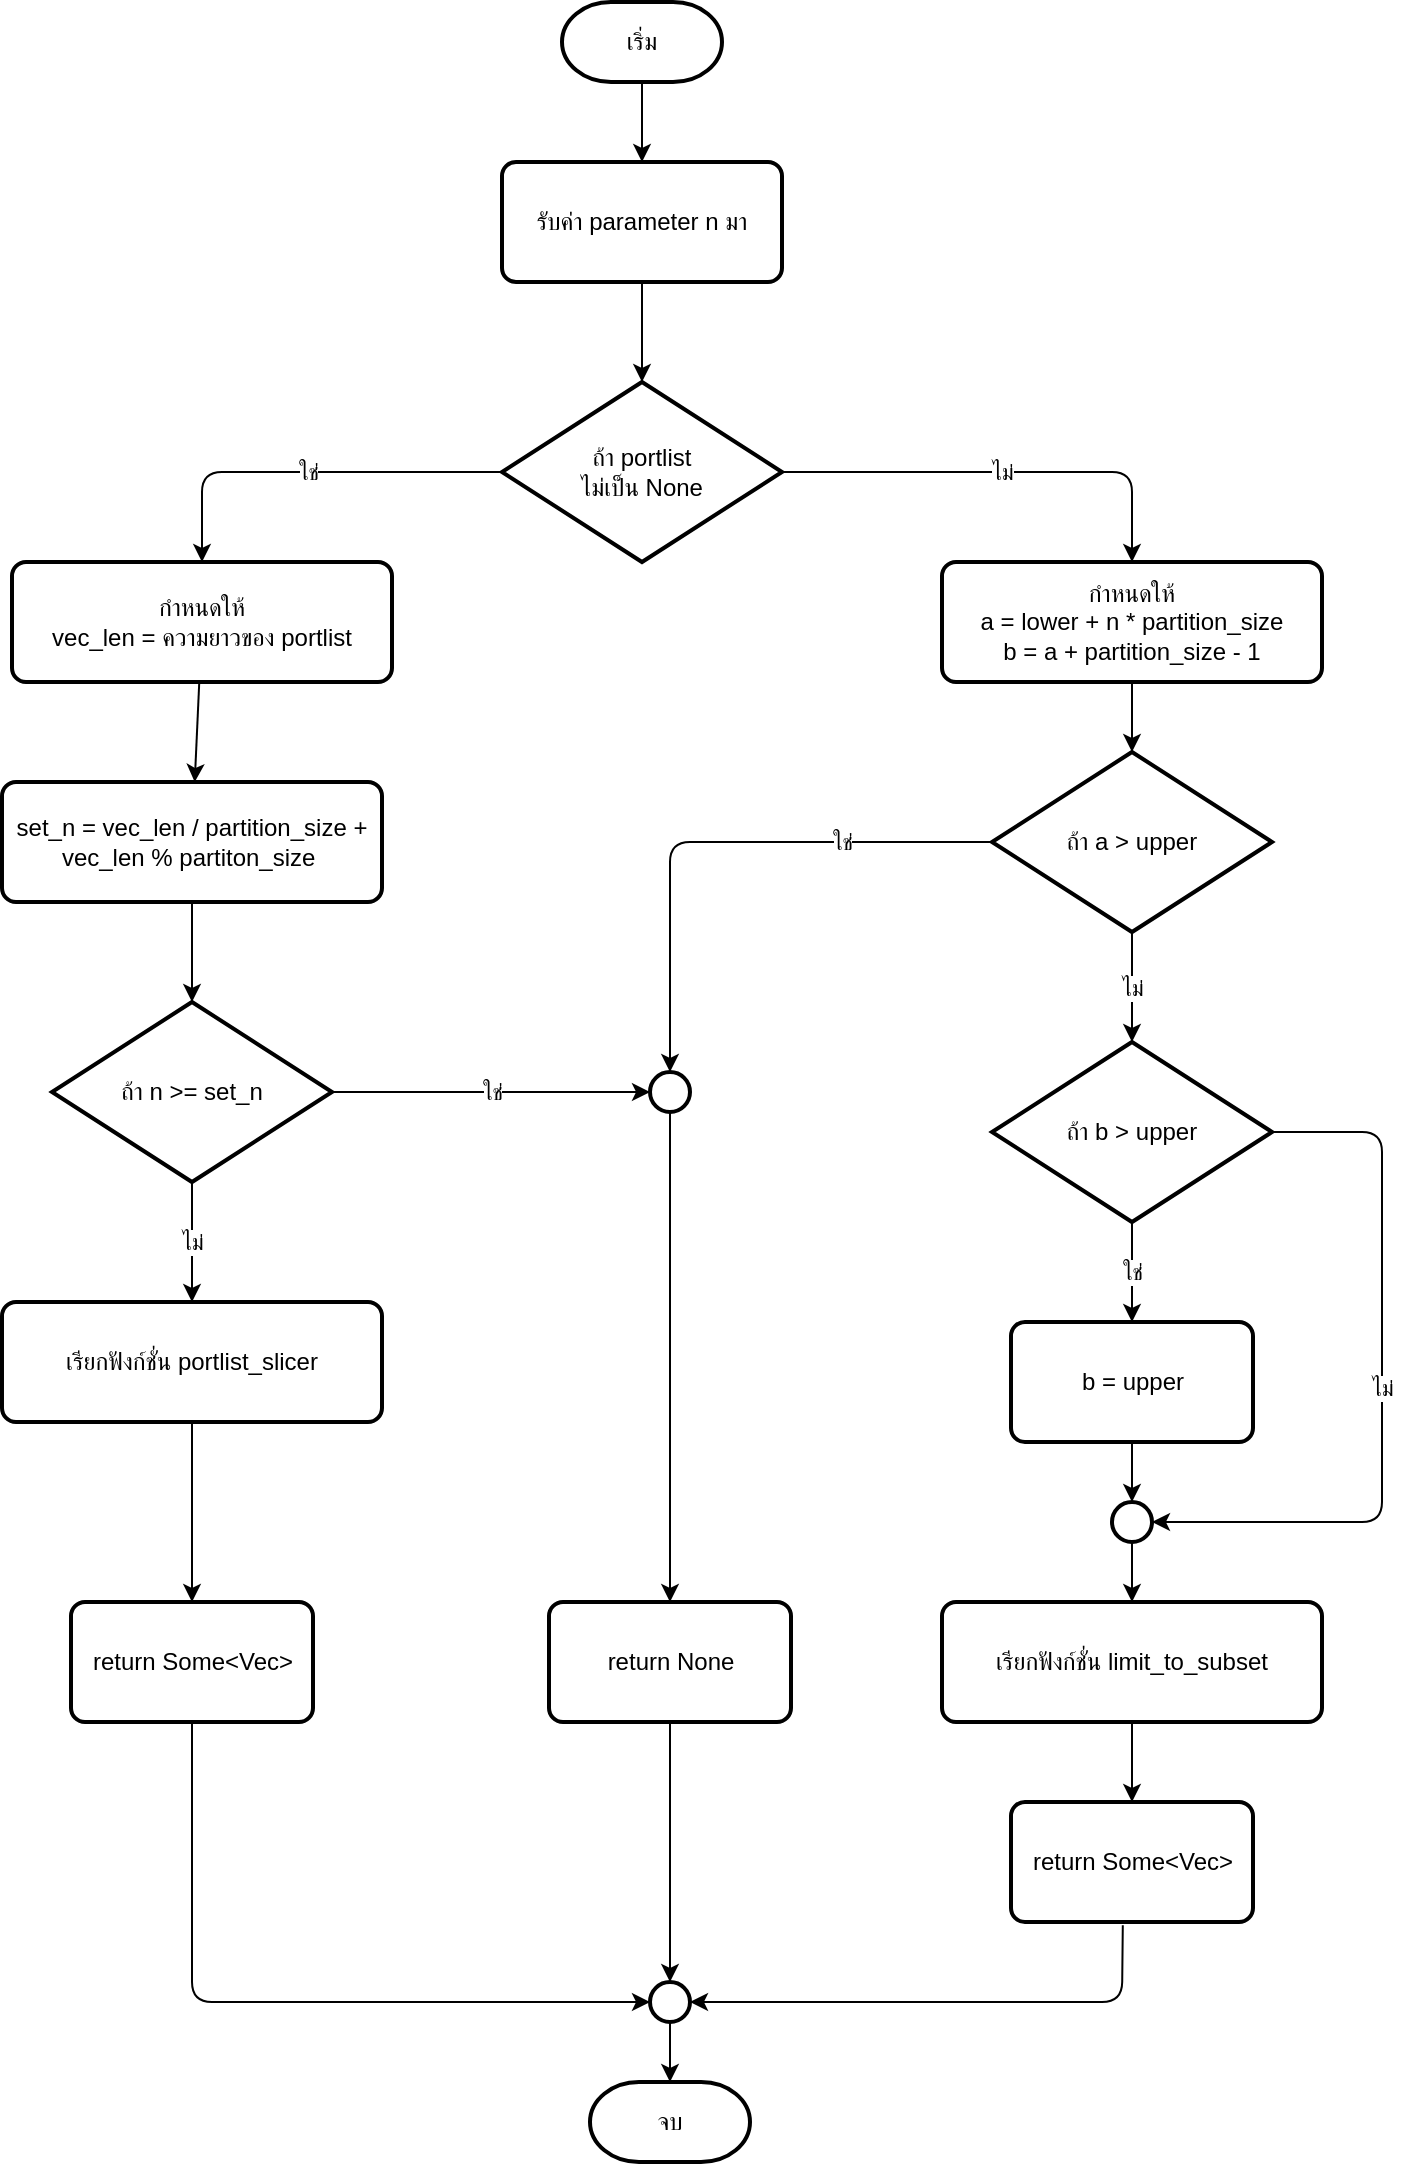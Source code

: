 <mxfile>
    <diagram id="DiSe-k8wQdx6sGzQFOvU" name="subset">
        <mxGraphModel dx="1331" dy="671" grid="1" gridSize="10" guides="1" tooltips="1" connect="1" arrows="1" fold="1" page="1" pageScale="1" pageWidth="827" pageHeight="1169" math="0" shadow="0">
            <root>
                <mxCell id="0"/>
                <mxCell id="1" parent="0"/>
                <mxCell id="7" value="" style="edgeStyle=none;html=1;" edge="1" parent="1" source="2" target="6">
                    <mxGeometry relative="1" as="geometry"/>
                </mxCell>
                <mxCell id="2" value="เริ่ม" style="strokeWidth=2;html=1;shape=mxgraph.flowchart.terminator;whiteSpace=wrap;" vertex="1" parent="1">
                    <mxGeometry x="360" y="40" width="80" height="40" as="geometry"/>
                </mxCell>
                <mxCell id="9" value="ใช่" style="edgeStyle=none;html=1;entryX=0.5;entryY=0;entryDx=0;entryDy=0;" edge="1" parent="1" source="3" target="5">
                    <mxGeometry relative="1" as="geometry">
                        <Array as="points">
                            <mxPoint x="180" y="275"/>
                        </Array>
                    </mxGeometry>
                </mxCell>
                <mxCell id="21" value="ไม่" style="edgeStyle=none;html=1;entryX=0.5;entryY=0;entryDx=0;entryDy=0;exitX=1;exitY=0.5;exitDx=0;exitDy=0;exitPerimeter=0;" edge="1" parent="1" source="3" target="13">
                    <mxGeometry relative="1" as="geometry">
                        <Array as="points">
                            <mxPoint x="645" y="275"/>
                        </Array>
                    </mxGeometry>
                </mxCell>
                <mxCell id="3" value="ถ้า portlist &lt;br&gt;ไม่เป็น None" style="strokeWidth=2;html=1;shape=mxgraph.flowchart.decision;whiteSpace=wrap;" vertex="1" parent="1">
                    <mxGeometry x="330" y="230" width="140" height="90" as="geometry"/>
                </mxCell>
                <mxCell id="11" value="" style="edgeStyle=none;html=1;" edge="1" parent="1" source="5" target="10">
                    <mxGeometry relative="1" as="geometry"/>
                </mxCell>
                <mxCell id="5" value="กำหนดให้&lt;br&gt;vec_len = ความยาวของ portlist" style="rounded=1;whiteSpace=wrap;html=1;absoluteArcSize=1;arcSize=14;strokeWidth=2;" vertex="1" parent="1">
                    <mxGeometry x="85" y="320" width="190" height="60" as="geometry"/>
                </mxCell>
                <mxCell id="8" value="" style="edgeStyle=none;html=1;" edge="1" parent="1" source="6" target="3">
                    <mxGeometry relative="1" as="geometry"/>
                </mxCell>
                <mxCell id="6" value="รับค่า parameter n มา" style="rounded=1;whiteSpace=wrap;html=1;absoluteArcSize=1;arcSize=14;strokeWidth=2;" vertex="1" parent="1">
                    <mxGeometry x="330" y="120" width="140" height="60" as="geometry"/>
                </mxCell>
                <mxCell id="18" value="" style="edgeStyle=none;html=1;" edge="1" parent="1" source="10" target="17">
                    <mxGeometry relative="1" as="geometry"/>
                </mxCell>
                <mxCell id="10" value="set_n = vec_len / partition_size + vec_len % partiton_size&amp;nbsp;" style="rounded=1;whiteSpace=wrap;html=1;absoluteArcSize=1;arcSize=14;strokeWidth=2;" vertex="1" parent="1">
                    <mxGeometry x="80" y="430" width="190" height="60" as="geometry"/>
                </mxCell>
                <mxCell id="48" style="edgeStyle=none;html=1;entryX=0.5;entryY=0;entryDx=0;entryDy=0;entryPerimeter=0;" edge="1" parent="1" source="12" target="44">
                    <mxGeometry relative="1" as="geometry"/>
                </mxCell>
                <mxCell id="12" value="return None" style="rounded=1;whiteSpace=wrap;html=1;absoluteArcSize=1;arcSize=14;strokeWidth=2;" vertex="1" parent="1">
                    <mxGeometry x="353.5" y="840" width="121" height="60" as="geometry"/>
                </mxCell>
                <mxCell id="16" value="" style="edgeStyle=none;html=1;" edge="1" parent="1" source="13" target="15">
                    <mxGeometry relative="1" as="geometry"/>
                </mxCell>
                <mxCell id="13" value="กำหนดให้&lt;br&gt;a = lower + n * partition_size&lt;br&gt;b = a + partition_size - 1" style="rounded=1;whiteSpace=wrap;html=1;absoluteArcSize=1;arcSize=14;strokeWidth=2;" vertex="1" parent="1">
                    <mxGeometry x="550" y="320" width="190" height="60" as="geometry"/>
                </mxCell>
                <mxCell id="26" value="ใช่" style="edgeStyle=none;html=1;entryX=0.5;entryY=0;entryDx=0;entryDy=0;entryPerimeter=0;exitX=0;exitY=0.5;exitDx=0;exitDy=0;exitPerimeter=0;" edge="1" parent="1" source="15" target="23">
                    <mxGeometry x="-0.457" relative="1" as="geometry">
                        <Array as="points">
                            <mxPoint x="414" y="460"/>
                        </Array>
                        <mxPoint as="offset"/>
                    </mxGeometry>
                </mxCell>
                <mxCell id="29" value="ไม่" style="edgeStyle=none;html=1;" edge="1" parent="1" source="15" target="28">
                    <mxGeometry relative="1" as="geometry"/>
                </mxCell>
                <mxCell id="15" value="ถ้า a &amp;gt; upper" style="strokeWidth=2;html=1;shape=mxgraph.flowchart.decision;whiteSpace=wrap;" vertex="1" parent="1">
                    <mxGeometry x="575" y="415" width="140" height="90" as="geometry"/>
                </mxCell>
                <mxCell id="25" value="ใช่" style="edgeStyle=none;html=1;entryX=0;entryY=0.5;entryDx=0;entryDy=0;entryPerimeter=0;" edge="1" parent="1" source="17" target="23">
                    <mxGeometry relative="1" as="geometry"/>
                </mxCell>
                <mxCell id="38" value="ไม่" style="edgeStyle=none;html=1;" edge="1" parent="1" source="17" target="36">
                    <mxGeometry relative="1" as="geometry"/>
                </mxCell>
                <mxCell id="17" value="ถ้า n &amp;gt;= set_n" style="strokeWidth=2;html=1;shape=mxgraph.flowchart.decision;whiteSpace=wrap;" vertex="1" parent="1">
                    <mxGeometry x="105" y="540" width="140" height="90" as="geometry"/>
                </mxCell>
                <mxCell id="27" value="" style="edgeStyle=none;html=1;" edge="1" parent="1" source="23" target="12">
                    <mxGeometry relative="1" as="geometry"/>
                </mxCell>
                <mxCell id="23" value="" style="strokeWidth=2;html=1;shape=mxgraph.flowchart.start_2;whiteSpace=wrap;" vertex="1" parent="1">
                    <mxGeometry x="404" y="575" width="20" height="20" as="geometry"/>
                </mxCell>
                <mxCell id="31" value="ใช่" style="edgeStyle=none;html=1;" edge="1" parent="1" source="28" target="30">
                    <mxGeometry relative="1" as="geometry"/>
                </mxCell>
                <mxCell id="34" value="ไม่" style="edgeStyle=none;html=1;entryX=1;entryY=0.5;entryDx=0;entryDy=0;entryPerimeter=0;exitX=1;exitY=0.5;exitDx=0;exitDy=0;exitPerimeter=0;" edge="1" parent="1" source="28" target="32">
                    <mxGeometry relative="1" as="geometry">
                        <Array as="points">
                            <mxPoint x="770" y="605"/>
                            <mxPoint x="770" y="800"/>
                        </Array>
                    </mxGeometry>
                </mxCell>
                <mxCell id="28" value="ถ้า b &amp;gt; upper" style="strokeWidth=2;html=1;shape=mxgraph.flowchart.decision;whiteSpace=wrap;" vertex="1" parent="1">
                    <mxGeometry x="575" y="560" width="140" height="90" as="geometry"/>
                </mxCell>
                <mxCell id="33" value="" style="edgeStyle=none;html=1;" edge="1" parent="1" source="30" target="32">
                    <mxGeometry relative="1" as="geometry"/>
                </mxCell>
                <mxCell id="30" value="b = upper" style="rounded=1;whiteSpace=wrap;html=1;absoluteArcSize=1;arcSize=14;strokeWidth=2;" vertex="1" parent="1">
                    <mxGeometry x="584.5" y="700" width="121" height="60" as="geometry"/>
                </mxCell>
                <mxCell id="39" value="" style="edgeStyle=none;html=1;" edge="1" parent="1" source="32" target="37">
                    <mxGeometry relative="1" as="geometry"/>
                </mxCell>
                <mxCell id="32" value="" style="strokeWidth=2;html=1;shape=mxgraph.flowchart.start_2;whiteSpace=wrap;" vertex="1" parent="1">
                    <mxGeometry x="635" y="790" width="20" height="20" as="geometry"/>
                </mxCell>
                <mxCell id="42" value="" style="edgeStyle=none;html=1;" edge="1" parent="1" source="36" target="41">
                    <mxGeometry relative="1" as="geometry"/>
                </mxCell>
                <mxCell id="36" value="เรียกฟังก์ชั่น portlist_slicer" style="rounded=1;whiteSpace=wrap;html=1;absoluteArcSize=1;arcSize=14;strokeWidth=2;" vertex="1" parent="1">
                    <mxGeometry x="80" y="690" width="190" height="60" as="geometry"/>
                </mxCell>
                <mxCell id="46" value="" style="edgeStyle=none;html=1;" edge="1" parent="1" source="37" target="40">
                    <mxGeometry relative="1" as="geometry"/>
                </mxCell>
                <mxCell id="37" value="เรียกฟังก์ชั่น limit_to_subset" style="rounded=1;whiteSpace=wrap;html=1;absoluteArcSize=1;arcSize=14;strokeWidth=2;" vertex="1" parent="1">
                    <mxGeometry x="550" y="840" width="190" height="60" as="geometry"/>
                </mxCell>
                <mxCell id="45" style="edgeStyle=none;html=1;entryX=1;entryY=0.5;entryDx=0;entryDy=0;entryPerimeter=0;exitX=0.462;exitY=1.028;exitDx=0;exitDy=0;exitPerimeter=0;" edge="1" parent="1" source="40" target="44">
                    <mxGeometry relative="1" as="geometry">
                        <Array as="points">
                            <mxPoint x="640" y="1040"/>
                        </Array>
                    </mxGeometry>
                </mxCell>
                <mxCell id="40" value="return Some&amp;lt;Vec&amp;gt;" style="rounded=1;whiteSpace=wrap;html=1;absoluteArcSize=1;arcSize=14;strokeWidth=2;" vertex="1" parent="1">
                    <mxGeometry x="584.5" y="940" width="121" height="60" as="geometry"/>
                </mxCell>
                <mxCell id="49" style="edgeStyle=none;html=1;entryX=0;entryY=0.5;entryDx=0;entryDy=0;entryPerimeter=0;exitX=0.5;exitY=1;exitDx=0;exitDy=0;" edge="1" parent="1" source="41" target="44">
                    <mxGeometry relative="1" as="geometry">
                        <Array as="points">
                            <mxPoint x="175" y="1040"/>
                        </Array>
                    </mxGeometry>
                </mxCell>
                <mxCell id="41" value="return Some&amp;lt;Vec&amp;gt;" style="rounded=1;whiteSpace=wrap;html=1;absoluteArcSize=1;arcSize=14;strokeWidth=2;" vertex="1" parent="1">
                    <mxGeometry x="114.5" y="840" width="121" height="60" as="geometry"/>
                </mxCell>
                <mxCell id="43" value="จบ" style="strokeWidth=2;html=1;shape=mxgraph.flowchart.terminator;whiteSpace=wrap;" vertex="1" parent="1">
                    <mxGeometry x="374" y="1080" width="80" height="40" as="geometry"/>
                </mxCell>
                <mxCell id="50" value="" style="edgeStyle=none;html=1;" edge="1" parent="1" source="44" target="43">
                    <mxGeometry relative="1" as="geometry"/>
                </mxCell>
                <mxCell id="44" value="" style="strokeWidth=2;html=1;shape=mxgraph.flowchart.start_2;whiteSpace=wrap;" vertex="1" parent="1">
                    <mxGeometry x="404" y="1030" width="20" height="20" as="geometry"/>
                </mxCell>
            </root>
        </mxGraphModel>
    </diagram>
    <diagram id="uCWOdmhxTXMS0tlsb5gG" name="slicer">
        <mxGraphModel dx="1103" dy="556" grid="1" gridSize="10" guides="1" tooltips="1" connect="1" arrows="1" fold="1" page="1" pageScale="1" pageWidth="827" pageHeight="1169" math="0" shadow="0">
            <root>
                <mxCell id="0"/>
                <mxCell id="1" parent="0"/>
                <mxCell id="iHrvxj_ZqYaf-8zcq3qd-2" value="" style="edgeStyle=none;html=1;" edge="1" parent="1" source="fNCUJrhU8msWZnNis-e0-1" target="iHrvxj_ZqYaf-8zcq3qd-1">
                    <mxGeometry relative="1" as="geometry"/>
                </mxCell>
                <mxCell id="fNCUJrhU8msWZnNis-e0-1" value="เริ่ม" style="strokeWidth=2;html=1;shape=mxgraph.flowchart.terminator;whiteSpace=wrap;" vertex="1" parent="1">
                    <mxGeometry x="360" y="40" width="80" height="40" as="geometry"/>
                </mxCell>
                <mxCell id="eh3YtlIFQ4Jn5ruDiJgb-3" value="" style="edgeStyle=none;html=1;" edge="1" parent="1" source="iHrvxj_ZqYaf-8zcq3qd-1" target="eh3YtlIFQ4Jn5ruDiJgb-1">
                    <mxGeometry relative="1" as="geometry"/>
                </mxCell>
                <mxCell id="iHrvxj_ZqYaf-8zcq3qd-1" value="รับ parameter &lt;br&gt;&amp;amp;portlist[n * partition_size]" style="rounded=1;whiteSpace=wrap;html=1;absoluteArcSize=1;arcSize=14;strokeWidth=2;" vertex="1" parent="1">
                    <mxGeometry x="305" y="130" width="190" height="60" as="geometry"/>
                </mxCell>
                <mxCell id="eh3YtlIFQ4Jn5ruDiJgb-6" value="ไม่" style="edgeStyle=none;html=1;" edge="1" parent="1" source="1YT1_MNxcDksPgZ6mbIj-1" target="eh3YtlIFQ4Jn5ruDiJgb-5">
                    <mxGeometry relative="1" as="geometry"/>
                </mxCell>
                <mxCell id="eh3YtlIFQ4Jn5ruDiJgb-14" style="edgeStyle=none;html=1;entryX=1;entryY=0.5;entryDx=0;entryDy=0;entryPerimeter=0;exitX=1;exitY=0.5;exitDx=0;exitDy=0;exitPerimeter=0;" edge="1" parent="1" source="1YT1_MNxcDksPgZ6mbIj-1" target="eh3YtlIFQ4Jn5ruDiJgb-11">
                    <mxGeometry relative="1" as="geometry">
                        <Array as="points">
                            <mxPoint x="570" y="360"/>
                            <mxPoint x="570" y="780"/>
                        </Array>
                    </mxGeometry>
                </mxCell>
                <mxCell id="eh3YtlIFQ4Jn5ruDiJgb-17" value="ใช่" style="edgeLabel;html=1;align=center;verticalAlign=middle;resizable=0;points=[];" vertex="1" connectable="0" parent="eh3YtlIFQ4Jn5ruDiJgb-14">
                    <mxGeometry x="-0.177" y="-1" relative="1" as="geometry">
                        <mxPoint as="offset"/>
                    </mxGeometry>
                </mxCell>
                <mxCell id="1YT1_MNxcDksPgZ6mbIj-1" value="push port ไปหมดทั้ง&lt;br&gt;Vector หรือยัง" style="strokeWidth=2;html=1;shape=mxgraph.flowchart.decision;whiteSpace=wrap;" vertex="1" parent="1">
                    <mxGeometry x="320" y="310" width="160" height="100" as="geometry"/>
                </mxCell>
                <mxCell id="eh3YtlIFQ4Jn5ruDiJgb-4" value="" style="edgeStyle=none;html=1;" edge="1" parent="1" source="eh3YtlIFQ4Jn5ruDiJgb-1" target="1YT1_MNxcDksPgZ6mbIj-1">
                    <mxGeometry relative="1" as="geometry"/>
                </mxCell>
                <mxCell id="eh3YtlIFQ4Jn5ruDiJgb-1" value="" style="strokeWidth=2;html=1;shape=mxgraph.flowchart.start_2;whiteSpace=wrap;" vertex="1" parent="1">
                    <mxGeometry x="390" y="240" width="20" height="20" as="geometry"/>
                </mxCell>
                <mxCell id="eh3YtlIFQ4Jn5ruDiJgb-8" value="" style="edgeStyle=none;html=1;" edge="1" parent="1" source="eh3YtlIFQ4Jn5ruDiJgb-5" target="eh3YtlIFQ4Jn5ruDiJgb-7">
                    <mxGeometry relative="1" as="geometry"/>
                </mxCell>
                <mxCell id="eh3YtlIFQ4Jn5ruDiJgb-5" value="push port ที่รับมา&lt;br&gt;เข้าไปยัง subset" style="rounded=1;whiteSpace=wrap;html=1;absoluteArcSize=1;arcSize=14;strokeWidth=2;" vertex="1" parent="1">
                    <mxGeometry x="320" y="470" width="155" height="60" as="geometry"/>
                </mxCell>
                <mxCell id="eh3YtlIFQ4Jn5ruDiJgb-9" value="&lt;span style=&quot;color: rgb(240, 240, 240); font-family: Helvetica; font-size: 11px; font-style: normal; font-variant-ligatures: normal; font-variant-caps: normal; font-weight: 400; letter-spacing: normal; orphans: 2; text-align: center; text-indent: 0px; text-transform: none; widows: 2; word-spacing: 0px; -webkit-text-stroke-width: 0px; background-color: rgb(24, 20, 29); text-decoration-thickness: initial; text-decoration-style: initial; text-decoration-color: initial; float: none; display: inline !important;&quot;&gt;ไม่&lt;/span&gt;" style="edgeStyle=none;html=1;entryX=0;entryY=0.5;entryDx=0;entryDy=0;entryPerimeter=0;exitX=0;exitY=0.5;exitDx=0;exitDy=0;exitPerimeter=0;" edge="1" parent="1" source="eh3YtlIFQ4Jn5ruDiJgb-7" target="eh3YtlIFQ4Jn5ruDiJgb-1">
                    <mxGeometry relative="1" as="geometry">
                        <Array as="points">
                            <mxPoint x="210" y="640"/>
                            <mxPoint x="210" y="250"/>
                        </Array>
                    </mxGeometry>
                </mxCell>
                <mxCell id="eh3YtlIFQ4Jn5ruDiJgb-12" value="&lt;span style=&quot;color: rgb(240, 240, 240); font-family: Helvetica; font-size: 11px; font-style: normal; font-variant-ligatures: normal; font-variant-caps: normal; font-weight: 400; letter-spacing: normal; orphans: 2; text-align: center; text-indent: 0px; text-transform: none; widows: 2; word-spacing: 0px; -webkit-text-stroke-width: 0px; background-color: rgb(24, 20, 29); text-decoration-thickness: initial; text-decoration-style: initial; text-decoration-color: initial; float: none; display: inline !important;&quot;&gt;ใช่&lt;/span&gt;" style="edgeStyle=none;html=1;" edge="1" parent="1" source="eh3YtlIFQ4Jn5ruDiJgb-7" target="eh3YtlIFQ4Jn5ruDiJgb-11">
                    <mxGeometry relative="1" as="geometry"/>
                </mxCell>
                <mxCell id="eh3YtlIFQ4Jn5ruDiJgb-7" value="subset มีสมาชิก partition_size ตัว&lt;br&gt;แล้วหรือยัง" style="strokeWidth=2;html=1;shape=mxgraph.flowchart.decision;whiteSpace=wrap;" vertex="1" parent="1">
                    <mxGeometry x="317.5" y="590" width="160" height="100" as="geometry"/>
                </mxCell>
                <mxCell id="eh3YtlIFQ4Jn5ruDiJgb-16" value="" style="edgeStyle=none;html=1;" edge="1" parent="1" source="eh3YtlIFQ4Jn5ruDiJgb-10" target="eh3YtlIFQ4Jn5ruDiJgb-15">
                    <mxGeometry relative="1" as="geometry"/>
                </mxCell>
                <mxCell id="eh3YtlIFQ4Jn5ruDiJgb-10" value="return subset" style="rounded=1;whiteSpace=wrap;html=1;absoluteArcSize=1;arcSize=14;strokeWidth=2;" vertex="1" parent="1">
                    <mxGeometry x="320" y="840" width="155" height="60" as="geometry"/>
                </mxCell>
                <mxCell id="eh3YtlIFQ4Jn5ruDiJgb-13" value="" style="edgeStyle=none;html=1;" edge="1" parent="1" source="eh3YtlIFQ4Jn5ruDiJgb-11" target="eh3YtlIFQ4Jn5ruDiJgb-10">
                    <mxGeometry relative="1" as="geometry"/>
                </mxCell>
                <mxCell id="eh3YtlIFQ4Jn5ruDiJgb-11" value="" style="strokeWidth=2;html=1;shape=mxgraph.flowchart.start_2;whiteSpace=wrap;" vertex="1" parent="1">
                    <mxGeometry x="387.5" y="770" width="20" height="20" as="geometry"/>
                </mxCell>
                <mxCell id="eh3YtlIFQ4Jn5ruDiJgb-15" value="จบ" style="strokeWidth=2;html=1;shape=mxgraph.flowchart.terminator;whiteSpace=wrap;" vertex="1" parent="1">
                    <mxGeometry x="357.5" y="960" width="80" height="40" as="geometry"/>
                </mxCell>
            </root>
        </mxGraphModel>
    </diagram>
    <diagram id="toc4QvbkEHNZabYSC3tv" name="limit">
        <mxGraphModel dx="1103" dy="556" grid="1" gridSize="10" guides="1" tooltips="1" connect="1" arrows="1" fold="1" page="1" pageScale="1" pageWidth="827" pageHeight="1169" math="0" shadow="0">
            <root>
                <mxCell id="0"/>
                <mxCell id="1" parent="0"/>
                <mxCell id="pNZD7MXFPhOf5cDS3VdR-2" value="" style="edgeStyle=none;html=1;" edge="1" parent="1" source="e-YhJapUFM-yO3Jh8Rg2-1" target="pNZD7MXFPhOf5cDS3VdR-1">
                    <mxGeometry relative="1" as="geometry"/>
                </mxCell>
                <mxCell id="e-YhJapUFM-yO3Jh8Rg2-1" value="เริ่ม" style="strokeWidth=2;html=1;shape=mxgraph.flowchart.terminator;whiteSpace=wrap;" vertex="1" parent="1">
                    <mxGeometry x="360" y="40" width="80" height="40" as="geometry"/>
                </mxCell>
                <mxCell id="CYZArBK2gagDoN7LlQoM-7" value="" style="edgeStyle=none;html=1;" edge="1" parent="1" source="pNZD7MXFPhOf5cDS3VdR-1" target="CYZArBK2gagDoN7LlQoM-6">
                    <mxGeometry relative="1" as="geometry"/>
                </mxCell>
                <mxCell id="pNZD7MXFPhOf5cDS3VdR-1" value="รับ parameter a, b" style="rounded=1;whiteSpace=wrap;html=1;absoluteArcSize=1;arcSize=14;strokeWidth=2;" vertex="1" parent="1">
                    <mxGeometry x="332.5" y="120" width="135" height="50" as="geometry"/>
                </mxCell>
                <mxCell id="CYZArBK2gagDoN7LlQoM-11" value="ไม่" style="edgeStyle=none;html=1;" edge="1" parent="1" source="i1oWVHDKhv1riw4TdAAr-1" target="CYZArBK2gagDoN7LlQoM-10">
                    <mxGeometry relative="1" as="geometry"/>
                </mxCell>
                <mxCell id="5cDGAX3QQgCC18iNDrHC-3" style="edgeStyle=none;html=1;entryX=0.5;entryY=0;entryDx=0;entryDy=0;exitX=1;exitY=0.5;exitDx=0;exitDy=0;exitPerimeter=0;" edge="1" parent="1" source="i1oWVHDKhv1riw4TdAAr-1" target="5cDGAX3QQgCC18iNDrHC-1">
                    <mxGeometry relative="1" as="geometry">
                        <Array as="points">
                            <mxPoint x="560" y="420"/>
                            <mxPoint x="560" y="780"/>
                            <mxPoint x="400" y="780"/>
                        </Array>
                    </mxGeometry>
                </mxCell>
                <mxCell id="5cDGAX3QQgCC18iNDrHC-5" value="ใช่" style="edgeLabel;html=1;align=center;verticalAlign=middle;resizable=0;points=[];" vertex="1" connectable="0" parent="5cDGAX3QQgCC18iNDrHC-3">
                    <mxGeometry x="-0.26" y="2" relative="1" as="geometry">
                        <mxPoint as="offset"/>
                    </mxGeometry>
                </mxCell>
                <mxCell id="i1oWVHDKhv1riw4TdAAr-1" value="i &amp;lt;= b หรือไม่" style="strokeWidth=2;html=1;shape=mxgraph.flowchart.decision;whiteSpace=wrap;" vertex="1" parent="1">
                    <mxGeometry x="325" y="380" width="150" height="80" as="geometry"/>
                </mxCell>
                <mxCell id="CYZArBK2gagDoN7LlQoM-9" value="" style="edgeStyle=none;html=1;" edge="1" parent="1" source="CYZArBK2gagDoN7LlQoM-1" target="i1oWVHDKhv1riw4TdAAr-1">
                    <mxGeometry relative="1" as="geometry"/>
                </mxCell>
                <mxCell id="CYZArBK2gagDoN7LlQoM-1" value="" style="strokeWidth=2;html=1;shape=mxgraph.flowchart.start_2;whiteSpace=wrap;" vertex="1" parent="1">
                    <mxGeometry x="390" y="320" width="20" height="20" as="geometry"/>
                </mxCell>
                <mxCell id="CYZArBK2gagDoN7LlQoM-8" value="" style="edgeStyle=none;html=1;" edge="1" parent="1" source="CYZArBK2gagDoN7LlQoM-6" target="CYZArBK2gagDoN7LlQoM-1">
                    <mxGeometry relative="1" as="geometry"/>
                </mxCell>
                <mxCell id="CYZArBK2gagDoN7LlQoM-6" value="ให้ i = a" style="rounded=1;whiteSpace=wrap;html=1;absoluteArcSize=1;arcSize=14;strokeWidth=2;" vertex="1" parent="1">
                    <mxGeometry x="332.5" y="220" width="135" height="50" as="geometry"/>
                </mxCell>
                <mxCell id="CYZArBK2gagDoN7LlQoM-13" value="" style="edgeStyle=none;html=1;" edge="1" parent="1" source="CYZArBK2gagDoN7LlQoM-10" target="CYZArBK2gagDoN7LlQoM-12">
                    <mxGeometry relative="1" as="geometry"/>
                </mxCell>
                <mxCell id="CYZArBK2gagDoN7LlQoM-10" value="push ค่า i เข้า subset" style="rounded=1;whiteSpace=wrap;html=1;absoluteArcSize=1;arcSize=14;strokeWidth=2;" vertex="1" parent="1">
                    <mxGeometry x="332.5" y="530" width="135" height="50" as="geometry"/>
                </mxCell>
                <mxCell id="CYZArBK2gagDoN7LlQoM-14" style="edgeStyle=none;html=1;entryX=0;entryY=0.5;entryDx=0;entryDy=0;entryPerimeter=0;exitX=0.5;exitY=1;exitDx=0;exitDy=0;" edge="1" parent="1" source="CYZArBK2gagDoN7LlQoM-12" target="CYZArBK2gagDoN7LlQoM-1">
                    <mxGeometry relative="1" as="geometry">
                        <Array as="points">
                            <mxPoint x="400" y="740"/>
                            <mxPoint x="250" y="740"/>
                            <mxPoint x="250" y="330"/>
                        </Array>
                    </mxGeometry>
                </mxCell>
                <mxCell id="CYZArBK2gagDoN7LlQoM-12" value="i++" style="rounded=1;whiteSpace=wrap;html=1;absoluteArcSize=1;arcSize=14;strokeWidth=2;" vertex="1" parent="1">
                    <mxGeometry x="336.25" y="640" width="127.5" height="40" as="geometry"/>
                </mxCell>
                <mxCell id="CYZArBK2gagDoN7LlQoM-15" value="จบ" style="strokeWidth=2;html=1;shape=mxgraph.flowchart.terminator;whiteSpace=wrap;" vertex="1" parent="1">
                    <mxGeometry x="362.5" y="920" width="80" height="40" as="geometry"/>
                </mxCell>
                <mxCell id="5cDGAX3QQgCC18iNDrHC-2" value="" style="edgeStyle=none;html=1;" edge="1" parent="1" source="5cDGAX3QQgCC18iNDrHC-1" target="CYZArBK2gagDoN7LlQoM-15">
                    <mxGeometry relative="1" as="geometry"/>
                </mxCell>
                <mxCell id="5cDGAX3QQgCC18iNDrHC-1" value="return subset" style="rounded=1;whiteSpace=wrap;html=1;absoluteArcSize=1;arcSize=14;strokeWidth=2;" vertex="1" parent="1">
                    <mxGeometry x="322.5" y="820" width="155" height="60" as="geometry"/>
                </mxCell>
            </root>
        </mxGraphModel>
    </diagram>
</mxfile>